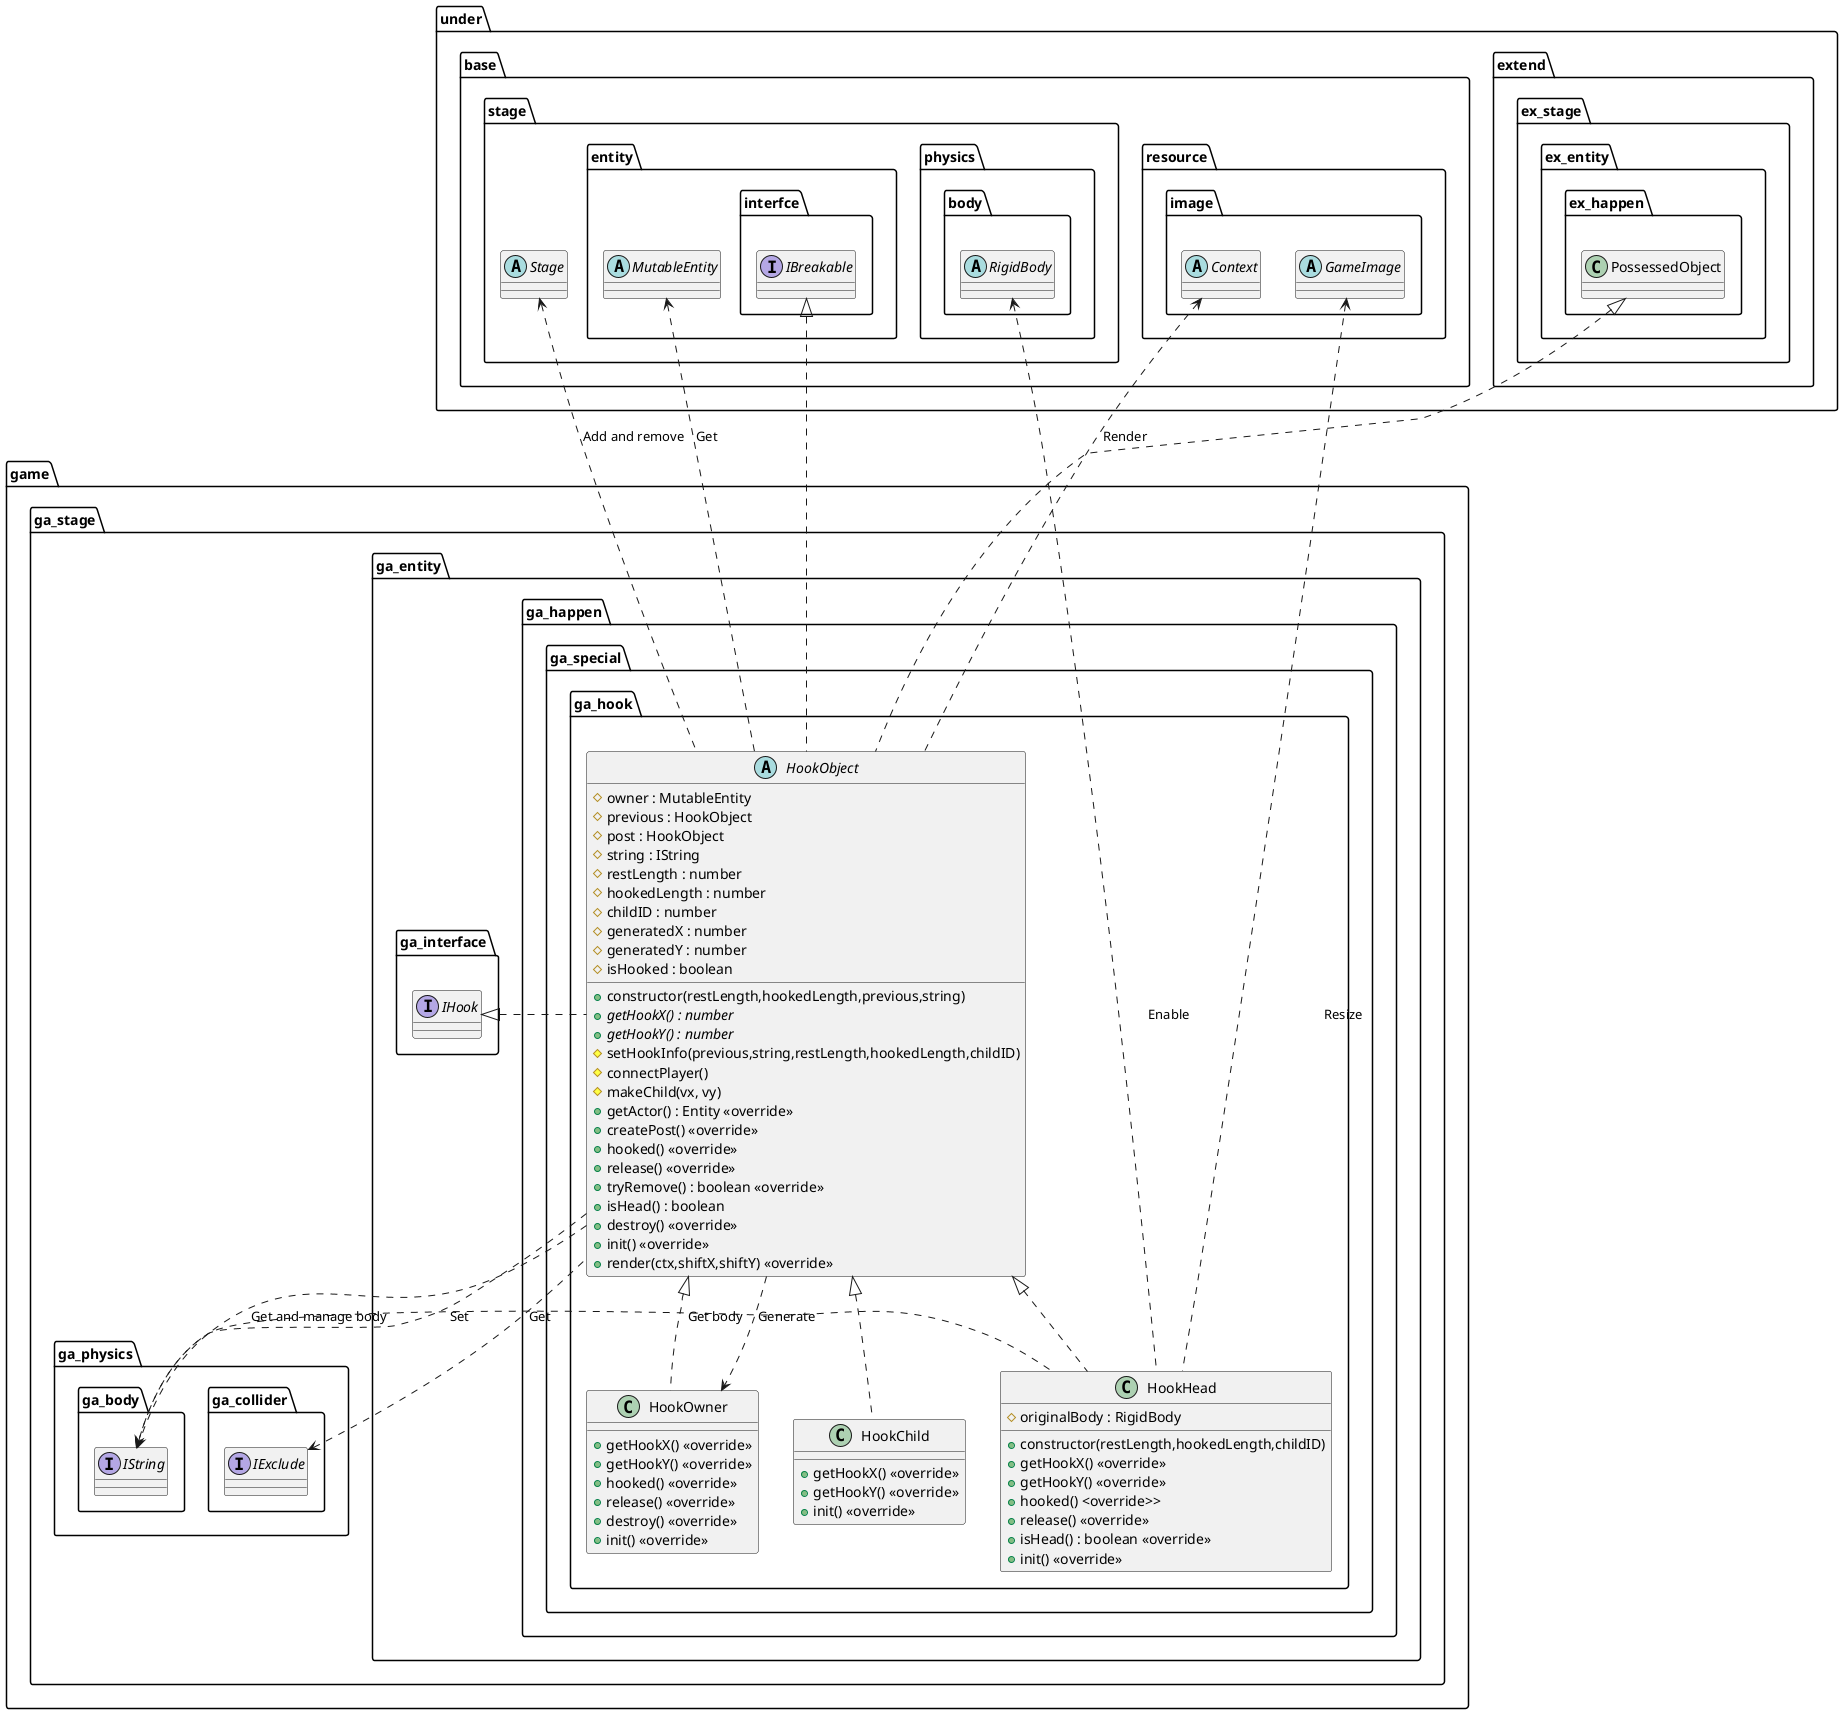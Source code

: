 @startuml EntityGameHook
package game {
    package ga_stage {
        package ga_entity {
            package ga_happen {
                package ga_special {
                    package ga_hook {
                        abstract HookObject {
                            +constructor(restLength,hookedLength,previous,string)
                            #owner : MutableEntity
                            #previous : HookObject
                            #post : HookObject
                            #string : IString
                            #restLength : number
                            #hookedLength : number
                            #childID : number
                            #generatedX : number
                            #generatedY : number
                            #isHooked : boolean
                            {abstract} +getHookX() : number
                            {abstract} +getHookY() : number
                            #setHookInfo(previous,string,restLength,hookedLength,childID)
                            #connectPlayer()
                            #makeChild(vx, vy)
                            +getActor() : Entity <<override>>
                            +createPost() <<override>>
                            +hooked() <<override>>
                            +release() <<override>>
                            +tryRemove() : boolean <<override>>
                            +isHead() : boolean
                            +destroy() <<override>>
                            +init() <<override>>
                            +render(ctx,shiftX,shiftY) <<override>>
                        }
                        class HookHead {
                            +constructor(restLength,hookedLength,childID)
                            #originalBody : RigidBody
                            +getHookX() <<override>>
                            +getHookY() <<override>>
                            +hooked() <override>>
                            +release() <<override>>
                            +isHead() : boolean <<override>>
                            +init() <<override>>
                        }
                        class HookChild {
                            +getHookX() <<override>>
                            +getHookY() <<override>>
                            +init() <<override>>
                        }
                        class HookOwner {
                            +getHookX() <<override>>
                            +getHookY() <<override>>
                            +hooked() <<override>>
                            +release() <<override>>
                            +destroy() <<override>>
                            +init() <<override>>
                        }
                    }
                }
            }
        }
    }
}

package under {
    package base {
        package resource {
            package image {
                abstract Context
                abstract GameImage
            }
        }
        package stage {
            abstract Stage
            package entity {
                abstract MutableEntity
                package interfce {
                    interface IBreakable
                }
            }
            package physics {
                package body {
                    abstract RigidBody
                }
            }
        }
    }
    package extend {
        package ex_stage {
            package ex_entity {
                package ex_happen {
                    class PossessedObject
                }
            }
        }
    }
}
package game {
    package ga_stage {
        package ga_entity {
            package ga_interface {
                interface IHook
            }
        }
        package ga_physics {
            package ga_body {
                interface IString
            }
            package ga_collider {
                interface IExclude
            }
        }
    }
}

MutableEntity <.. HookObject : Get
HookObject ..> IString: Get and manage body
HookObject ..> HookOwner : Generate
Context <.. HookObject : Render
Stage <.. HookObject : Add and remove
IExclude <.. HookObject : Get

GameImage <... HookHead : Resize
HookObject ..> IString : Set
RigidBody <... HookHead : Enable
IString <. HookHead : Get body

PossessedObject <|.. HookObject
IBreakable <|.. HookObject
IHook <|. HookObject
HookObject <|.. HookHead
HookObject <|.. HookChild
HookObject <|.. HookOwner

@enduml
